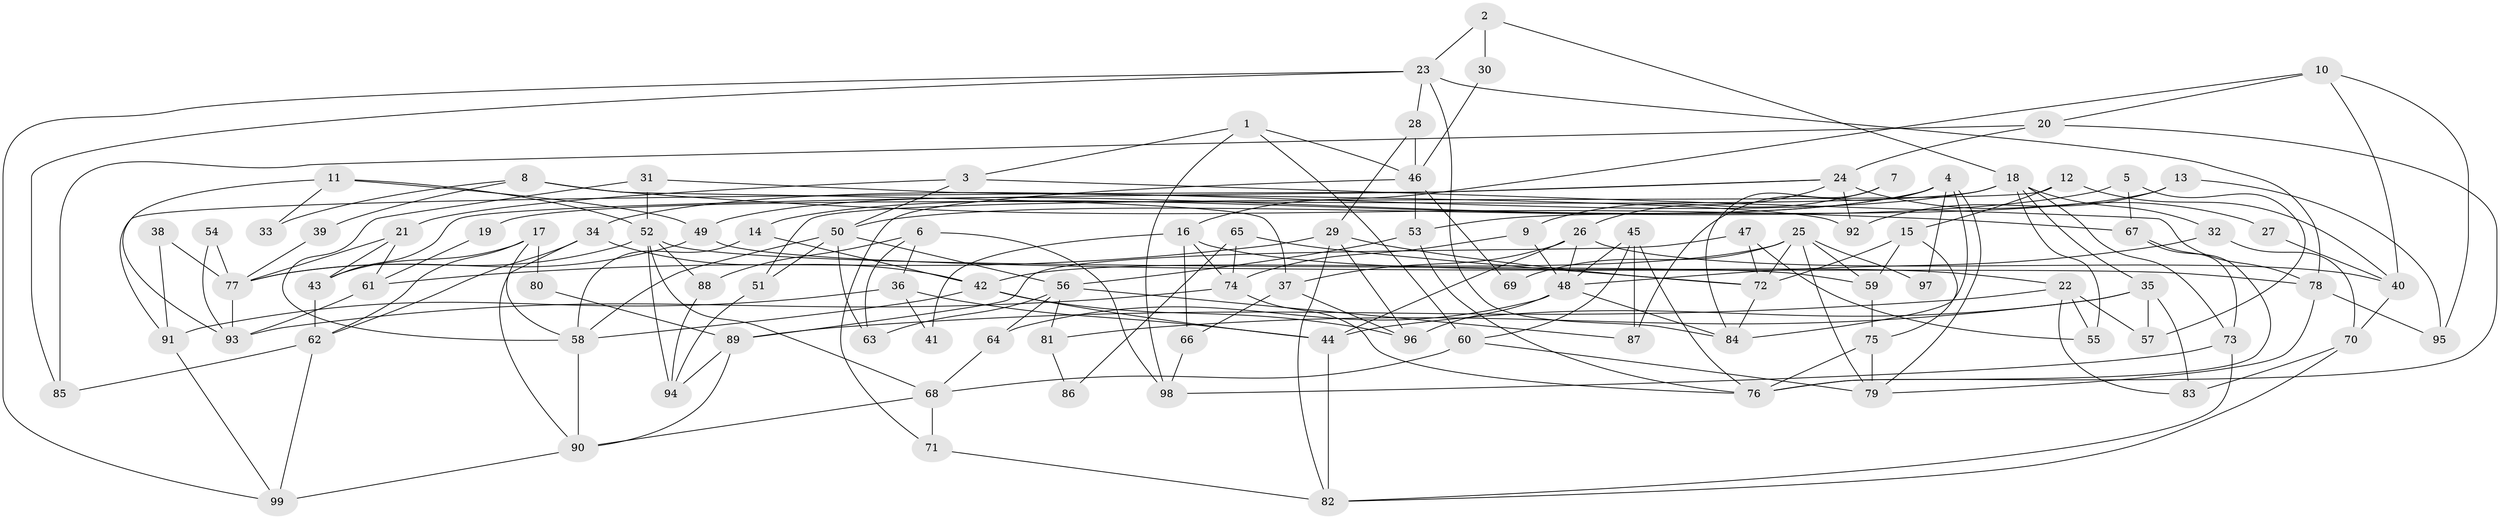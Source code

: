 // coarse degree distribution, {6: 0.09375, 3: 0.140625, 7: 0.125, 4: 0.171875, 5: 0.171875, 8: 0.09375, 10: 0.046875, 2: 0.15625}
// Generated by graph-tools (version 1.1) at 2025/42/03/06/25 10:42:00]
// undirected, 99 vertices, 198 edges
graph export_dot {
graph [start="1"]
  node [color=gray90,style=filled];
  1;
  2;
  3;
  4;
  5;
  6;
  7;
  8;
  9;
  10;
  11;
  12;
  13;
  14;
  15;
  16;
  17;
  18;
  19;
  20;
  21;
  22;
  23;
  24;
  25;
  26;
  27;
  28;
  29;
  30;
  31;
  32;
  33;
  34;
  35;
  36;
  37;
  38;
  39;
  40;
  41;
  42;
  43;
  44;
  45;
  46;
  47;
  48;
  49;
  50;
  51;
  52;
  53;
  54;
  55;
  56;
  57;
  58;
  59;
  60;
  61;
  62;
  63;
  64;
  65;
  66;
  67;
  68;
  69;
  70;
  71;
  72;
  73;
  74;
  75;
  76;
  77;
  78;
  79;
  80;
  81;
  82;
  83;
  84;
  85;
  86;
  87;
  88;
  89;
  90;
  91;
  92;
  93;
  94;
  95;
  96;
  97;
  98;
  99;
  1 -- 3;
  1 -- 60;
  1 -- 46;
  1 -- 98;
  2 -- 18;
  2 -- 23;
  2 -- 30;
  3 -- 50;
  3 -- 78;
  3 -- 21;
  4 -- 84;
  4 -- 14;
  4 -- 49;
  4 -- 79;
  4 -- 87;
  4 -- 97;
  5 -- 50;
  5 -- 57;
  5 -- 67;
  6 -- 98;
  6 -- 36;
  6 -- 63;
  6 -- 88;
  7 -- 9;
  7 -- 84;
  8 -- 67;
  8 -- 37;
  8 -- 33;
  8 -- 39;
  9 -- 48;
  9 -- 74;
  10 -- 95;
  10 -- 40;
  10 -- 16;
  10 -- 20;
  11 -- 49;
  11 -- 52;
  11 -- 33;
  11 -- 93;
  12 -- 15;
  12 -- 40;
  12 -- 51;
  13 -- 92;
  13 -- 53;
  13 -- 95;
  14 -- 42;
  14 -- 58;
  15 -- 59;
  15 -- 75;
  15 -- 72;
  16 -- 22;
  16 -- 41;
  16 -- 66;
  16 -- 74;
  17 -- 58;
  17 -- 43;
  17 -- 62;
  17 -- 80;
  18 -- 34;
  18 -- 73;
  18 -- 19;
  18 -- 32;
  18 -- 35;
  18 -- 55;
  19 -- 61;
  20 -- 76;
  20 -- 24;
  20 -- 85;
  21 -- 77;
  21 -- 43;
  21 -- 61;
  22 -- 89;
  22 -- 83;
  22 -- 55;
  22 -- 57;
  23 -- 28;
  23 -- 99;
  23 -- 78;
  23 -- 84;
  23 -- 85;
  24 -- 43;
  24 -- 26;
  24 -- 27;
  24 -- 91;
  24 -- 92;
  25 -- 79;
  25 -- 42;
  25 -- 59;
  25 -- 69;
  25 -- 72;
  25 -- 97;
  26 -- 48;
  26 -- 37;
  26 -- 40;
  26 -- 44;
  27 -- 40;
  28 -- 29;
  28 -- 46;
  29 -- 72;
  29 -- 61;
  29 -- 82;
  29 -- 96;
  30 -- 46;
  31 -- 58;
  31 -- 52;
  31 -- 92;
  32 -- 48;
  32 -- 70;
  34 -- 62;
  34 -- 42;
  34 -- 90;
  35 -- 44;
  35 -- 57;
  35 -- 81;
  35 -- 83;
  36 -- 44;
  36 -- 91;
  36 -- 41;
  37 -- 96;
  37 -- 66;
  38 -- 91;
  38 -- 77;
  39 -- 77;
  40 -- 70;
  42 -- 58;
  42 -- 44;
  42 -- 96;
  43 -- 62;
  44 -- 82;
  45 -- 76;
  45 -- 48;
  45 -- 60;
  45 -- 87;
  46 -- 53;
  46 -- 69;
  46 -- 71;
  47 -- 55;
  47 -- 72;
  47 -- 89;
  48 -- 84;
  48 -- 96;
  48 -- 64;
  49 -- 78;
  49 -- 77;
  50 -- 51;
  50 -- 63;
  50 -- 56;
  50 -- 58;
  51 -- 94;
  52 -- 88;
  52 -- 68;
  52 -- 59;
  52 -- 77;
  52 -- 94;
  53 -- 56;
  53 -- 76;
  54 -- 93;
  54 -- 77;
  56 -- 87;
  56 -- 63;
  56 -- 64;
  56 -- 81;
  58 -- 90;
  59 -- 75;
  60 -- 68;
  60 -- 79;
  61 -- 93;
  62 -- 85;
  62 -- 99;
  64 -- 68;
  65 -- 74;
  65 -- 72;
  65 -- 86;
  66 -- 98;
  67 -- 76;
  67 -- 73;
  68 -- 71;
  68 -- 90;
  70 -- 82;
  70 -- 83;
  71 -- 82;
  72 -- 84;
  73 -- 98;
  73 -- 82;
  74 -- 93;
  74 -- 76;
  75 -- 79;
  75 -- 76;
  77 -- 93;
  78 -- 79;
  78 -- 95;
  80 -- 89;
  81 -- 86;
  88 -- 94;
  89 -- 90;
  89 -- 94;
  90 -- 99;
  91 -- 99;
}
